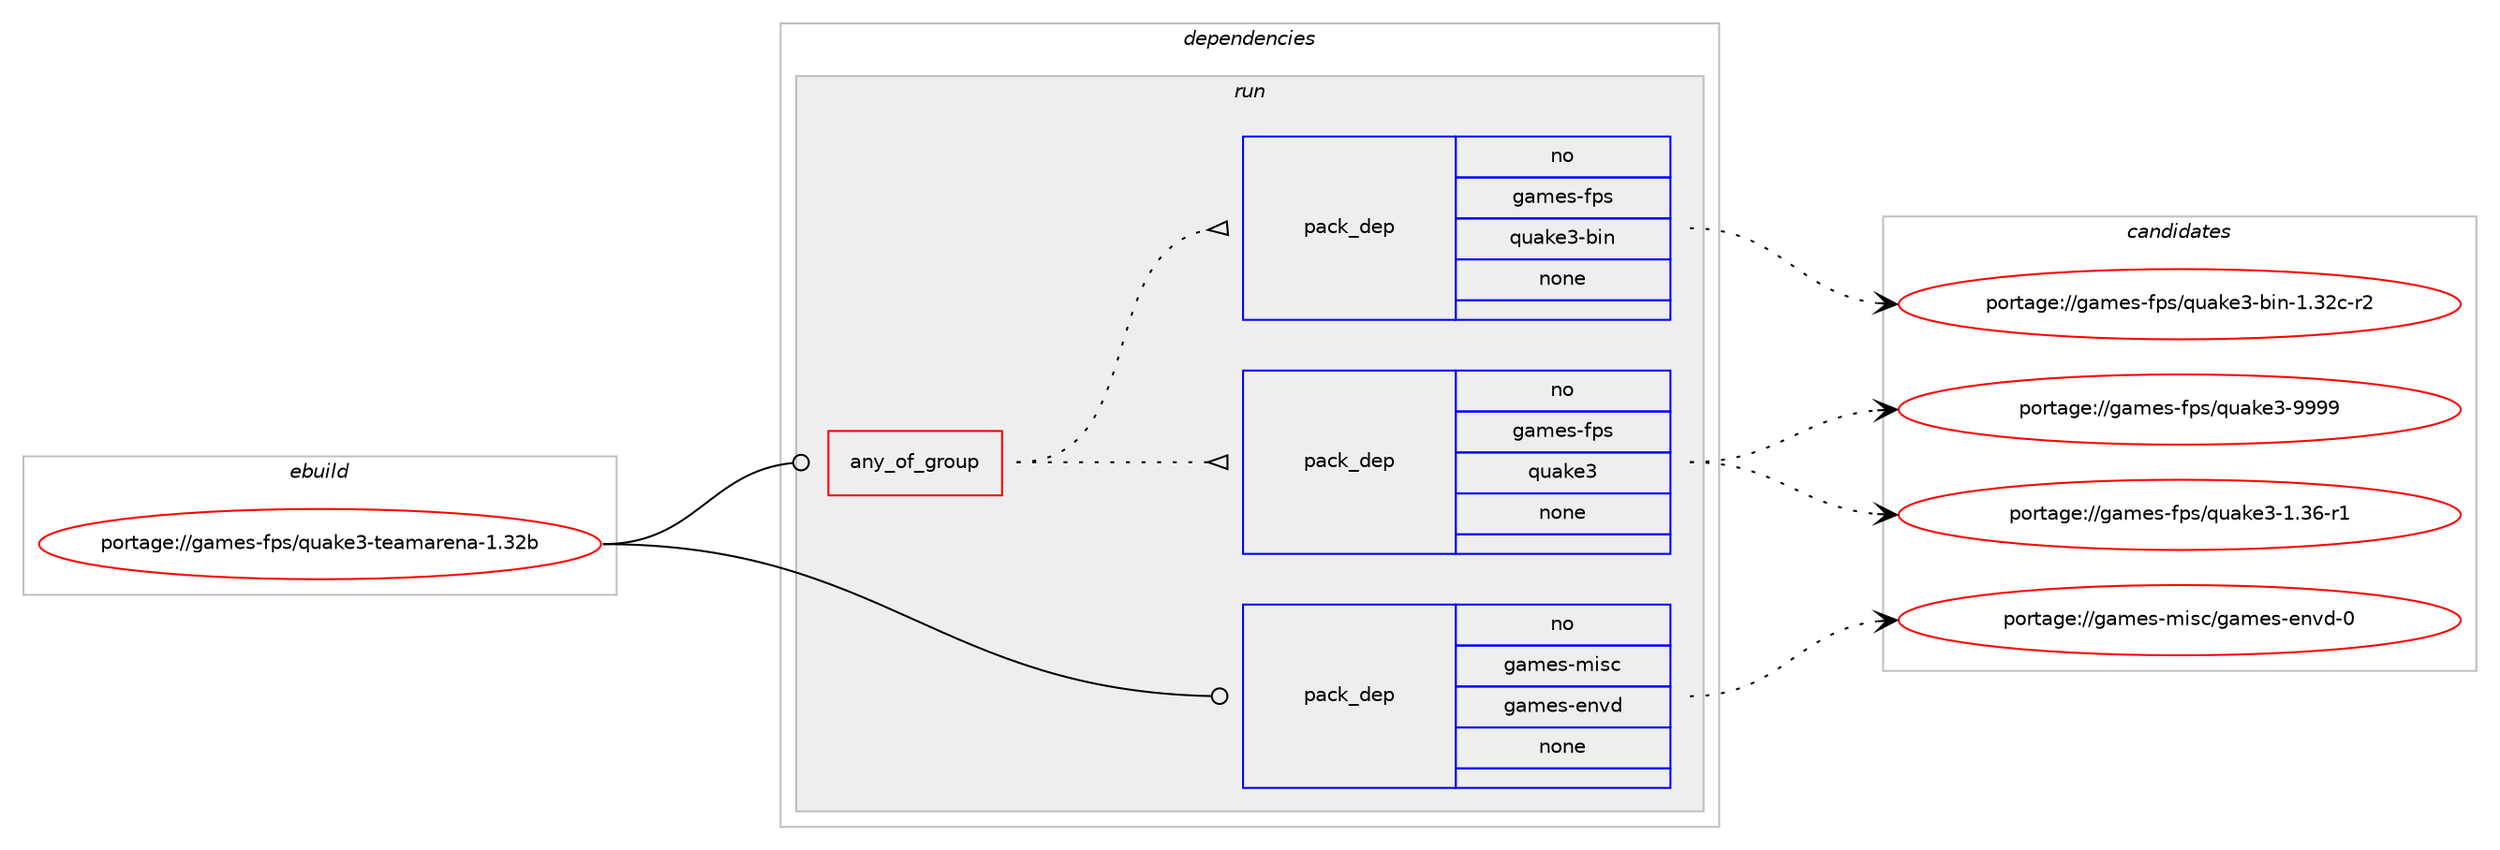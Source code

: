 digraph prolog {

# *************
# Graph options
# *************

newrank=true;
concentrate=true;
compound=true;
graph [rankdir=LR,fontname=Helvetica,fontsize=10,ranksep=1.5];#, ranksep=2.5, nodesep=0.2];
edge  [arrowhead=vee];
node  [fontname=Helvetica,fontsize=10];

# **********
# The ebuild
# **********

subgraph cluster_leftcol {
color=gray;
rank=same;
label=<<i>ebuild</i>>;
id [label="portage://games-fps/quake3-teamarena-1.32b", color=red, width=4, href="../games-fps/quake3-teamarena-1.32b.svg"];
}

# ****************
# The dependencies
# ****************

subgraph cluster_midcol {
color=gray;
label=<<i>dependencies</i>>;
subgraph cluster_compile {
fillcolor="#eeeeee";
style=filled;
label=<<i>compile</i>>;
}
subgraph cluster_compileandrun {
fillcolor="#eeeeee";
style=filled;
label=<<i>compile and run</i>>;
}
subgraph cluster_run {
fillcolor="#eeeeee";
style=filled;
label=<<i>run</i>>;
subgraph any3885 {
dependency273426 [label=<<TABLE BORDER="0" CELLBORDER="1" CELLSPACING="0" CELLPADDING="4"><TR><TD CELLPADDING="10">any_of_group</TD></TR></TABLE>>, shape=none, color=red];subgraph pack196131 {
dependency273427 [label=<<TABLE BORDER="0" CELLBORDER="1" CELLSPACING="0" CELLPADDING="4" WIDTH="220"><TR><TD ROWSPAN="6" CELLPADDING="30">pack_dep</TD></TR><TR><TD WIDTH="110">no</TD></TR><TR><TD>games-fps</TD></TR><TR><TD>quake3</TD></TR><TR><TD>none</TD></TR><TR><TD></TD></TR></TABLE>>, shape=none, color=blue];
}
dependency273426:e -> dependency273427:w [weight=20,style="dotted",arrowhead="oinv"];
subgraph pack196132 {
dependency273428 [label=<<TABLE BORDER="0" CELLBORDER="1" CELLSPACING="0" CELLPADDING="4" WIDTH="220"><TR><TD ROWSPAN="6" CELLPADDING="30">pack_dep</TD></TR><TR><TD WIDTH="110">no</TD></TR><TR><TD>games-fps</TD></TR><TR><TD>quake3-bin</TD></TR><TR><TD>none</TD></TR><TR><TD></TD></TR></TABLE>>, shape=none, color=blue];
}
dependency273426:e -> dependency273428:w [weight=20,style="dotted",arrowhead="oinv"];
}
id:e -> dependency273426:w [weight=20,style="solid",arrowhead="odot"];
subgraph pack196133 {
dependency273429 [label=<<TABLE BORDER="0" CELLBORDER="1" CELLSPACING="0" CELLPADDING="4" WIDTH="220"><TR><TD ROWSPAN="6" CELLPADDING="30">pack_dep</TD></TR><TR><TD WIDTH="110">no</TD></TR><TR><TD>games-misc</TD></TR><TR><TD>games-envd</TD></TR><TR><TD>none</TD></TR><TR><TD></TD></TR></TABLE>>, shape=none, color=blue];
}
id:e -> dependency273429:w [weight=20,style="solid",arrowhead="odot"];
}
}

# **************
# The candidates
# **************

subgraph cluster_choices {
rank=same;
color=gray;
label=<<i>candidates</i>>;

subgraph choice196131 {
color=black;
nodesep=1;
choiceportage103971091011154510211211547113117971071015145494651544511449 [label="portage://games-fps/quake3-1.36-r1", color=red, width=4,href="../games-fps/quake3-1.36-r1.svg"];
choiceportage10397109101115451021121154711311797107101514557575757 [label="portage://games-fps/quake3-9999", color=red, width=4,href="../games-fps/quake3-9999.svg"];
dependency273427:e -> choiceportage103971091011154510211211547113117971071015145494651544511449:w [style=dotted,weight="100"];
dependency273427:e -> choiceportage10397109101115451021121154711311797107101514557575757:w [style=dotted,weight="100"];
}
subgraph choice196132 {
color=black;
nodesep=1;
choiceportage103971091011154510211211547113117971071015145981051104549465150994511450 [label="portage://games-fps/quake3-bin-1.32c-r2", color=red, width=4,href="../games-fps/quake3-bin-1.32c-r2.svg"];
dependency273428:e -> choiceportage103971091011154510211211547113117971071015145981051104549465150994511450:w [style=dotted,weight="100"];
}
subgraph choice196133 {
color=black;
nodesep=1;
choiceportage1039710910111545109105115994710397109101115451011101181004548 [label="portage://games-misc/games-envd-0", color=red, width=4,href="../games-misc/games-envd-0.svg"];
dependency273429:e -> choiceportage1039710910111545109105115994710397109101115451011101181004548:w [style=dotted,weight="100"];
}
}

}
